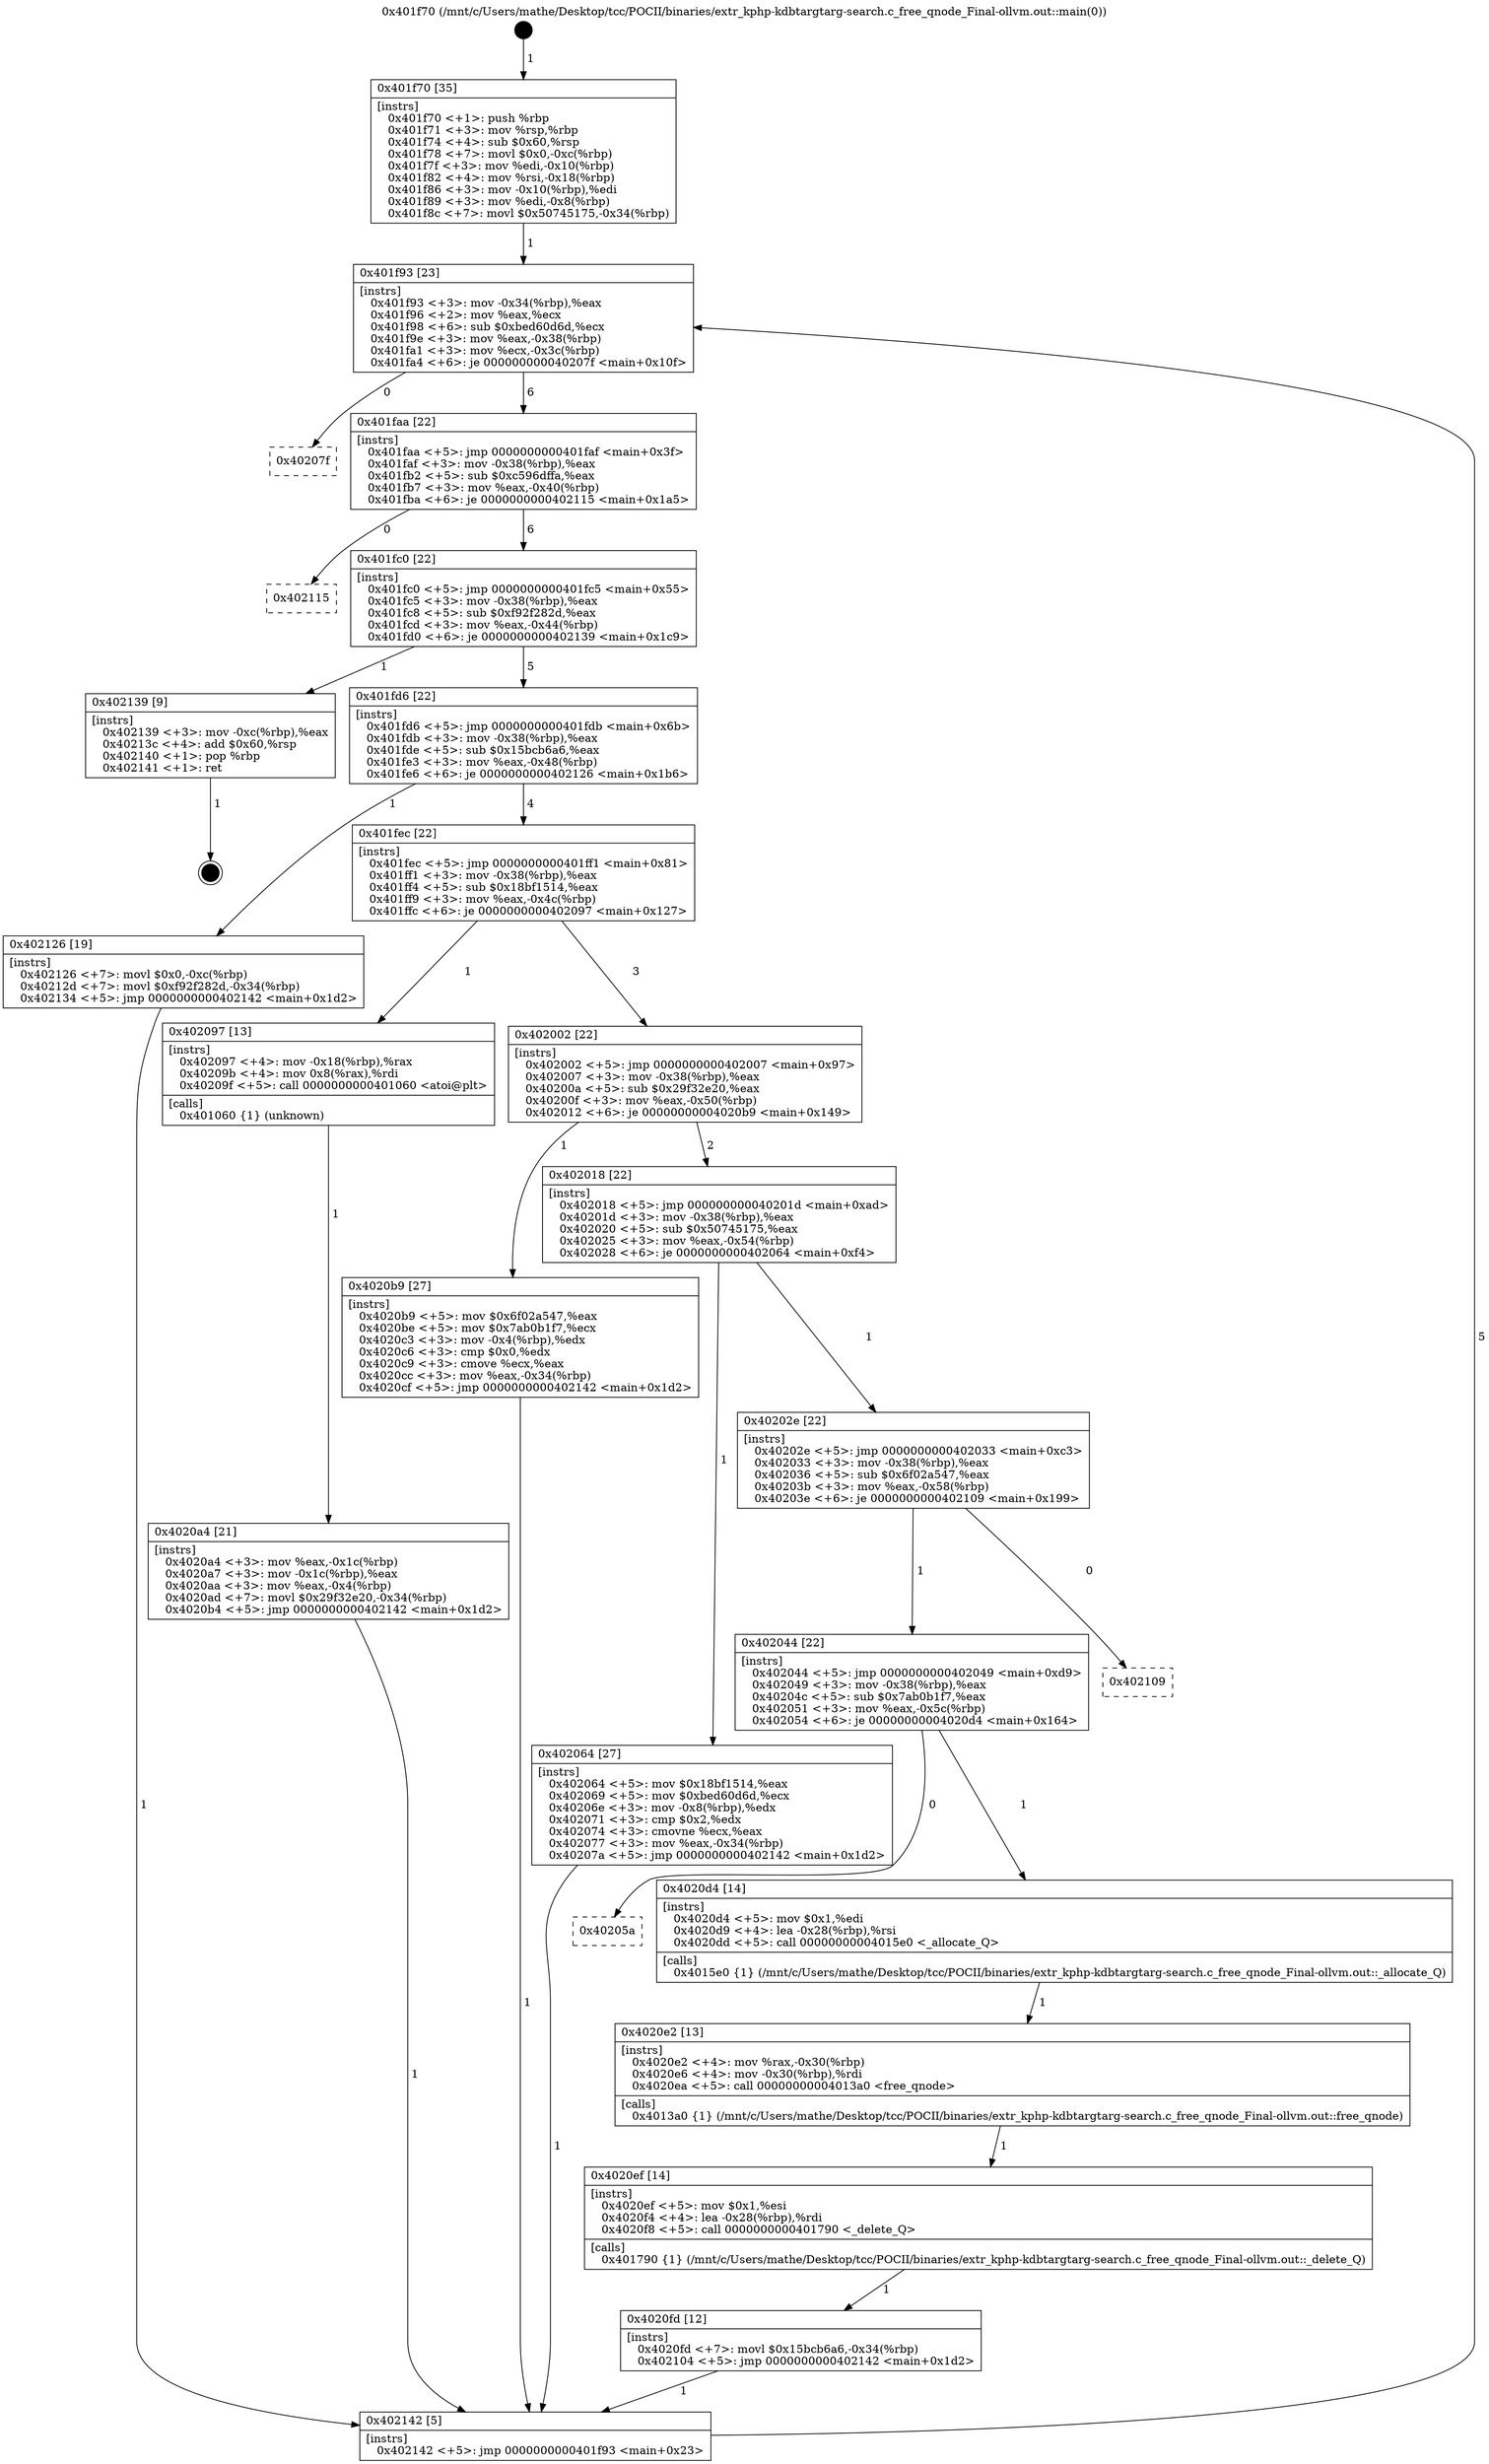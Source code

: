 digraph "0x401f70" {
  label = "0x401f70 (/mnt/c/Users/mathe/Desktop/tcc/POCII/binaries/extr_kphp-kdbtargtarg-search.c_free_qnode_Final-ollvm.out::main(0))"
  labelloc = "t"
  node[shape=record]

  Entry [label="",width=0.3,height=0.3,shape=circle,fillcolor=black,style=filled]
  "0x401f93" [label="{
     0x401f93 [23]\l
     | [instrs]\l
     &nbsp;&nbsp;0x401f93 \<+3\>: mov -0x34(%rbp),%eax\l
     &nbsp;&nbsp;0x401f96 \<+2\>: mov %eax,%ecx\l
     &nbsp;&nbsp;0x401f98 \<+6\>: sub $0xbed60d6d,%ecx\l
     &nbsp;&nbsp;0x401f9e \<+3\>: mov %eax,-0x38(%rbp)\l
     &nbsp;&nbsp;0x401fa1 \<+3\>: mov %ecx,-0x3c(%rbp)\l
     &nbsp;&nbsp;0x401fa4 \<+6\>: je 000000000040207f \<main+0x10f\>\l
  }"]
  "0x40207f" [label="{
     0x40207f\l
  }", style=dashed]
  "0x401faa" [label="{
     0x401faa [22]\l
     | [instrs]\l
     &nbsp;&nbsp;0x401faa \<+5\>: jmp 0000000000401faf \<main+0x3f\>\l
     &nbsp;&nbsp;0x401faf \<+3\>: mov -0x38(%rbp),%eax\l
     &nbsp;&nbsp;0x401fb2 \<+5\>: sub $0xc596dffa,%eax\l
     &nbsp;&nbsp;0x401fb7 \<+3\>: mov %eax,-0x40(%rbp)\l
     &nbsp;&nbsp;0x401fba \<+6\>: je 0000000000402115 \<main+0x1a5\>\l
  }"]
  Exit [label="",width=0.3,height=0.3,shape=circle,fillcolor=black,style=filled,peripheries=2]
  "0x402115" [label="{
     0x402115\l
  }", style=dashed]
  "0x401fc0" [label="{
     0x401fc0 [22]\l
     | [instrs]\l
     &nbsp;&nbsp;0x401fc0 \<+5\>: jmp 0000000000401fc5 \<main+0x55\>\l
     &nbsp;&nbsp;0x401fc5 \<+3\>: mov -0x38(%rbp),%eax\l
     &nbsp;&nbsp;0x401fc8 \<+5\>: sub $0xf92f282d,%eax\l
     &nbsp;&nbsp;0x401fcd \<+3\>: mov %eax,-0x44(%rbp)\l
     &nbsp;&nbsp;0x401fd0 \<+6\>: je 0000000000402139 \<main+0x1c9\>\l
  }"]
  "0x4020fd" [label="{
     0x4020fd [12]\l
     | [instrs]\l
     &nbsp;&nbsp;0x4020fd \<+7\>: movl $0x15bcb6a6,-0x34(%rbp)\l
     &nbsp;&nbsp;0x402104 \<+5\>: jmp 0000000000402142 \<main+0x1d2\>\l
  }"]
  "0x402139" [label="{
     0x402139 [9]\l
     | [instrs]\l
     &nbsp;&nbsp;0x402139 \<+3\>: mov -0xc(%rbp),%eax\l
     &nbsp;&nbsp;0x40213c \<+4\>: add $0x60,%rsp\l
     &nbsp;&nbsp;0x402140 \<+1\>: pop %rbp\l
     &nbsp;&nbsp;0x402141 \<+1\>: ret\l
  }"]
  "0x401fd6" [label="{
     0x401fd6 [22]\l
     | [instrs]\l
     &nbsp;&nbsp;0x401fd6 \<+5\>: jmp 0000000000401fdb \<main+0x6b\>\l
     &nbsp;&nbsp;0x401fdb \<+3\>: mov -0x38(%rbp),%eax\l
     &nbsp;&nbsp;0x401fde \<+5\>: sub $0x15bcb6a6,%eax\l
     &nbsp;&nbsp;0x401fe3 \<+3\>: mov %eax,-0x48(%rbp)\l
     &nbsp;&nbsp;0x401fe6 \<+6\>: je 0000000000402126 \<main+0x1b6\>\l
  }"]
  "0x4020ef" [label="{
     0x4020ef [14]\l
     | [instrs]\l
     &nbsp;&nbsp;0x4020ef \<+5\>: mov $0x1,%esi\l
     &nbsp;&nbsp;0x4020f4 \<+4\>: lea -0x28(%rbp),%rdi\l
     &nbsp;&nbsp;0x4020f8 \<+5\>: call 0000000000401790 \<_delete_Q\>\l
     | [calls]\l
     &nbsp;&nbsp;0x401790 \{1\} (/mnt/c/Users/mathe/Desktop/tcc/POCII/binaries/extr_kphp-kdbtargtarg-search.c_free_qnode_Final-ollvm.out::_delete_Q)\l
  }"]
  "0x402126" [label="{
     0x402126 [19]\l
     | [instrs]\l
     &nbsp;&nbsp;0x402126 \<+7\>: movl $0x0,-0xc(%rbp)\l
     &nbsp;&nbsp;0x40212d \<+7\>: movl $0xf92f282d,-0x34(%rbp)\l
     &nbsp;&nbsp;0x402134 \<+5\>: jmp 0000000000402142 \<main+0x1d2\>\l
  }"]
  "0x401fec" [label="{
     0x401fec [22]\l
     | [instrs]\l
     &nbsp;&nbsp;0x401fec \<+5\>: jmp 0000000000401ff1 \<main+0x81\>\l
     &nbsp;&nbsp;0x401ff1 \<+3\>: mov -0x38(%rbp),%eax\l
     &nbsp;&nbsp;0x401ff4 \<+5\>: sub $0x18bf1514,%eax\l
     &nbsp;&nbsp;0x401ff9 \<+3\>: mov %eax,-0x4c(%rbp)\l
     &nbsp;&nbsp;0x401ffc \<+6\>: je 0000000000402097 \<main+0x127\>\l
  }"]
  "0x4020e2" [label="{
     0x4020e2 [13]\l
     | [instrs]\l
     &nbsp;&nbsp;0x4020e2 \<+4\>: mov %rax,-0x30(%rbp)\l
     &nbsp;&nbsp;0x4020e6 \<+4\>: mov -0x30(%rbp),%rdi\l
     &nbsp;&nbsp;0x4020ea \<+5\>: call 00000000004013a0 \<free_qnode\>\l
     | [calls]\l
     &nbsp;&nbsp;0x4013a0 \{1\} (/mnt/c/Users/mathe/Desktop/tcc/POCII/binaries/extr_kphp-kdbtargtarg-search.c_free_qnode_Final-ollvm.out::free_qnode)\l
  }"]
  "0x402097" [label="{
     0x402097 [13]\l
     | [instrs]\l
     &nbsp;&nbsp;0x402097 \<+4\>: mov -0x18(%rbp),%rax\l
     &nbsp;&nbsp;0x40209b \<+4\>: mov 0x8(%rax),%rdi\l
     &nbsp;&nbsp;0x40209f \<+5\>: call 0000000000401060 \<atoi@plt\>\l
     | [calls]\l
     &nbsp;&nbsp;0x401060 \{1\} (unknown)\l
  }"]
  "0x402002" [label="{
     0x402002 [22]\l
     | [instrs]\l
     &nbsp;&nbsp;0x402002 \<+5\>: jmp 0000000000402007 \<main+0x97\>\l
     &nbsp;&nbsp;0x402007 \<+3\>: mov -0x38(%rbp),%eax\l
     &nbsp;&nbsp;0x40200a \<+5\>: sub $0x29f32e20,%eax\l
     &nbsp;&nbsp;0x40200f \<+3\>: mov %eax,-0x50(%rbp)\l
     &nbsp;&nbsp;0x402012 \<+6\>: je 00000000004020b9 \<main+0x149\>\l
  }"]
  "0x40205a" [label="{
     0x40205a\l
  }", style=dashed]
  "0x4020b9" [label="{
     0x4020b9 [27]\l
     | [instrs]\l
     &nbsp;&nbsp;0x4020b9 \<+5\>: mov $0x6f02a547,%eax\l
     &nbsp;&nbsp;0x4020be \<+5\>: mov $0x7ab0b1f7,%ecx\l
     &nbsp;&nbsp;0x4020c3 \<+3\>: mov -0x4(%rbp),%edx\l
     &nbsp;&nbsp;0x4020c6 \<+3\>: cmp $0x0,%edx\l
     &nbsp;&nbsp;0x4020c9 \<+3\>: cmove %ecx,%eax\l
     &nbsp;&nbsp;0x4020cc \<+3\>: mov %eax,-0x34(%rbp)\l
     &nbsp;&nbsp;0x4020cf \<+5\>: jmp 0000000000402142 \<main+0x1d2\>\l
  }"]
  "0x402018" [label="{
     0x402018 [22]\l
     | [instrs]\l
     &nbsp;&nbsp;0x402018 \<+5\>: jmp 000000000040201d \<main+0xad\>\l
     &nbsp;&nbsp;0x40201d \<+3\>: mov -0x38(%rbp),%eax\l
     &nbsp;&nbsp;0x402020 \<+5\>: sub $0x50745175,%eax\l
     &nbsp;&nbsp;0x402025 \<+3\>: mov %eax,-0x54(%rbp)\l
     &nbsp;&nbsp;0x402028 \<+6\>: je 0000000000402064 \<main+0xf4\>\l
  }"]
  "0x4020d4" [label="{
     0x4020d4 [14]\l
     | [instrs]\l
     &nbsp;&nbsp;0x4020d4 \<+5\>: mov $0x1,%edi\l
     &nbsp;&nbsp;0x4020d9 \<+4\>: lea -0x28(%rbp),%rsi\l
     &nbsp;&nbsp;0x4020dd \<+5\>: call 00000000004015e0 \<_allocate_Q\>\l
     | [calls]\l
     &nbsp;&nbsp;0x4015e0 \{1\} (/mnt/c/Users/mathe/Desktop/tcc/POCII/binaries/extr_kphp-kdbtargtarg-search.c_free_qnode_Final-ollvm.out::_allocate_Q)\l
  }"]
  "0x402064" [label="{
     0x402064 [27]\l
     | [instrs]\l
     &nbsp;&nbsp;0x402064 \<+5\>: mov $0x18bf1514,%eax\l
     &nbsp;&nbsp;0x402069 \<+5\>: mov $0xbed60d6d,%ecx\l
     &nbsp;&nbsp;0x40206e \<+3\>: mov -0x8(%rbp),%edx\l
     &nbsp;&nbsp;0x402071 \<+3\>: cmp $0x2,%edx\l
     &nbsp;&nbsp;0x402074 \<+3\>: cmovne %ecx,%eax\l
     &nbsp;&nbsp;0x402077 \<+3\>: mov %eax,-0x34(%rbp)\l
     &nbsp;&nbsp;0x40207a \<+5\>: jmp 0000000000402142 \<main+0x1d2\>\l
  }"]
  "0x40202e" [label="{
     0x40202e [22]\l
     | [instrs]\l
     &nbsp;&nbsp;0x40202e \<+5\>: jmp 0000000000402033 \<main+0xc3\>\l
     &nbsp;&nbsp;0x402033 \<+3\>: mov -0x38(%rbp),%eax\l
     &nbsp;&nbsp;0x402036 \<+5\>: sub $0x6f02a547,%eax\l
     &nbsp;&nbsp;0x40203b \<+3\>: mov %eax,-0x58(%rbp)\l
     &nbsp;&nbsp;0x40203e \<+6\>: je 0000000000402109 \<main+0x199\>\l
  }"]
  "0x402142" [label="{
     0x402142 [5]\l
     | [instrs]\l
     &nbsp;&nbsp;0x402142 \<+5\>: jmp 0000000000401f93 \<main+0x23\>\l
  }"]
  "0x401f70" [label="{
     0x401f70 [35]\l
     | [instrs]\l
     &nbsp;&nbsp;0x401f70 \<+1\>: push %rbp\l
     &nbsp;&nbsp;0x401f71 \<+3\>: mov %rsp,%rbp\l
     &nbsp;&nbsp;0x401f74 \<+4\>: sub $0x60,%rsp\l
     &nbsp;&nbsp;0x401f78 \<+7\>: movl $0x0,-0xc(%rbp)\l
     &nbsp;&nbsp;0x401f7f \<+3\>: mov %edi,-0x10(%rbp)\l
     &nbsp;&nbsp;0x401f82 \<+4\>: mov %rsi,-0x18(%rbp)\l
     &nbsp;&nbsp;0x401f86 \<+3\>: mov -0x10(%rbp),%edi\l
     &nbsp;&nbsp;0x401f89 \<+3\>: mov %edi,-0x8(%rbp)\l
     &nbsp;&nbsp;0x401f8c \<+7\>: movl $0x50745175,-0x34(%rbp)\l
  }"]
  "0x4020a4" [label="{
     0x4020a4 [21]\l
     | [instrs]\l
     &nbsp;&nbsp;0x4020a4 \<+3\>: mov %eax,-0x1c(%rbp)\l
     &nbsp;&nbsp;0x4020a7 \<+3\>: mov -0x1c(%rbp),%eax\l
     &nbsp;&nbsp;0x4020aa \<+3\>: mov %eax,-0x4(%rbp)\l
     &nbsp;&nbsp;0x4020ad \<+7\>: movl $0x29f32e20,-0x34(%rbp)\l
     &nbsp;&nbsp;0x4020b4 \<+5\>: jmp 0000000000402142 \<main+0x1d2\>\l
  }"]
  "0x402044" [label="{
     0x402044 [22]\l
     | [instrs]\l
     &nbsp;&nbsp;0x402044 \<+5\>: jmp 0000000000402049 \<main+0xd9\>\l
     &nbsp;&nbsp;0x402049 \<+3\>: mov -0x38(%rbp),%eax\l
     &nbsp;&nbsp;0x40204c \<+5\>: sub $0x7ab0b1f7,%eax\l
     &nbsp;&nbsp;0x402051 \<+3\>: mov %eax,-0x5c(%rbp)\l
     &nbsp;&nbsp;0x402054 \<+6\>: je 00000000004020d4 \<main+0x164\>\l
  }"]
  "0x402109" [label="{
     0x402109\l
  }", style=dashed]
  Entry -> "0x401f70" [label=" 1"]
  "0x401f93" -> "0x40207f" [label=" 0"]
  "0x401f93" -> "0x401faa" [label=" 6"]
  "0x402139" -> Exit [label=" 1"]
  "0x401faa" -> "0x402115" [label=" 0"]
  "0x401faa" -> "0x401fc0" [label=" 6"]
  "0x402126" -> "0x402142" [label=" 1"]
  "0x401fc0" -> "0x402139" [label=" 1"]
  "0x401fc0" -> "0x401fd6" [label=" 5"]
  "0x4020fd" -> "0x402142" [label=" 1"]
  "0x401fd6" -> "0x402126" [label=" 1"]
  "0x401fd6" -> "0x401fec" [label=" 4"]
  "0x4020ef" -> "0x4020fd" [label=" 1"]
  "0x401fec" -> "0x402097" [label=" 1"]
  "0x401fec" -> "0x402002" [label=" 3"]
  "0x4020e2" -> "0x4020ef" [label=" 1"]
  "0x402002" -> "0x4020b9" [label=" 1"]
  "0x402002" -> "0x402018" [label=" 2"]
  "0x4020d4" -> "0x4020e2" [label=" 1"]
  "0x402018" -> "0x402064" [label=" 1"]
  "0x402018" -> "0x40202e" [label=" 1"]
  "0x402064" -> "0x402142" [label=" 1"]
  "0x401f70" -> "0x401f93" [label=" 1"]
  "0x402142" -> "0x401f93" [label=" 5"]
  "0x402097" -> "0x4020a4" [label=" 1"]
  "0x4020a4" -> "0x402142" [label=" 1"]
  "0x4020b9" -> "0x402142" [label=" 1"]
  "0x402044" -> "0x40205a" [label=" 0"]
  "0x40202e" -> "0x402109" [label=" 0"]
  "0x40202e" -> "0x402044" [label=" 1"]
  "0x402044" -> "0x4020d4" [label=" 1"]
}
